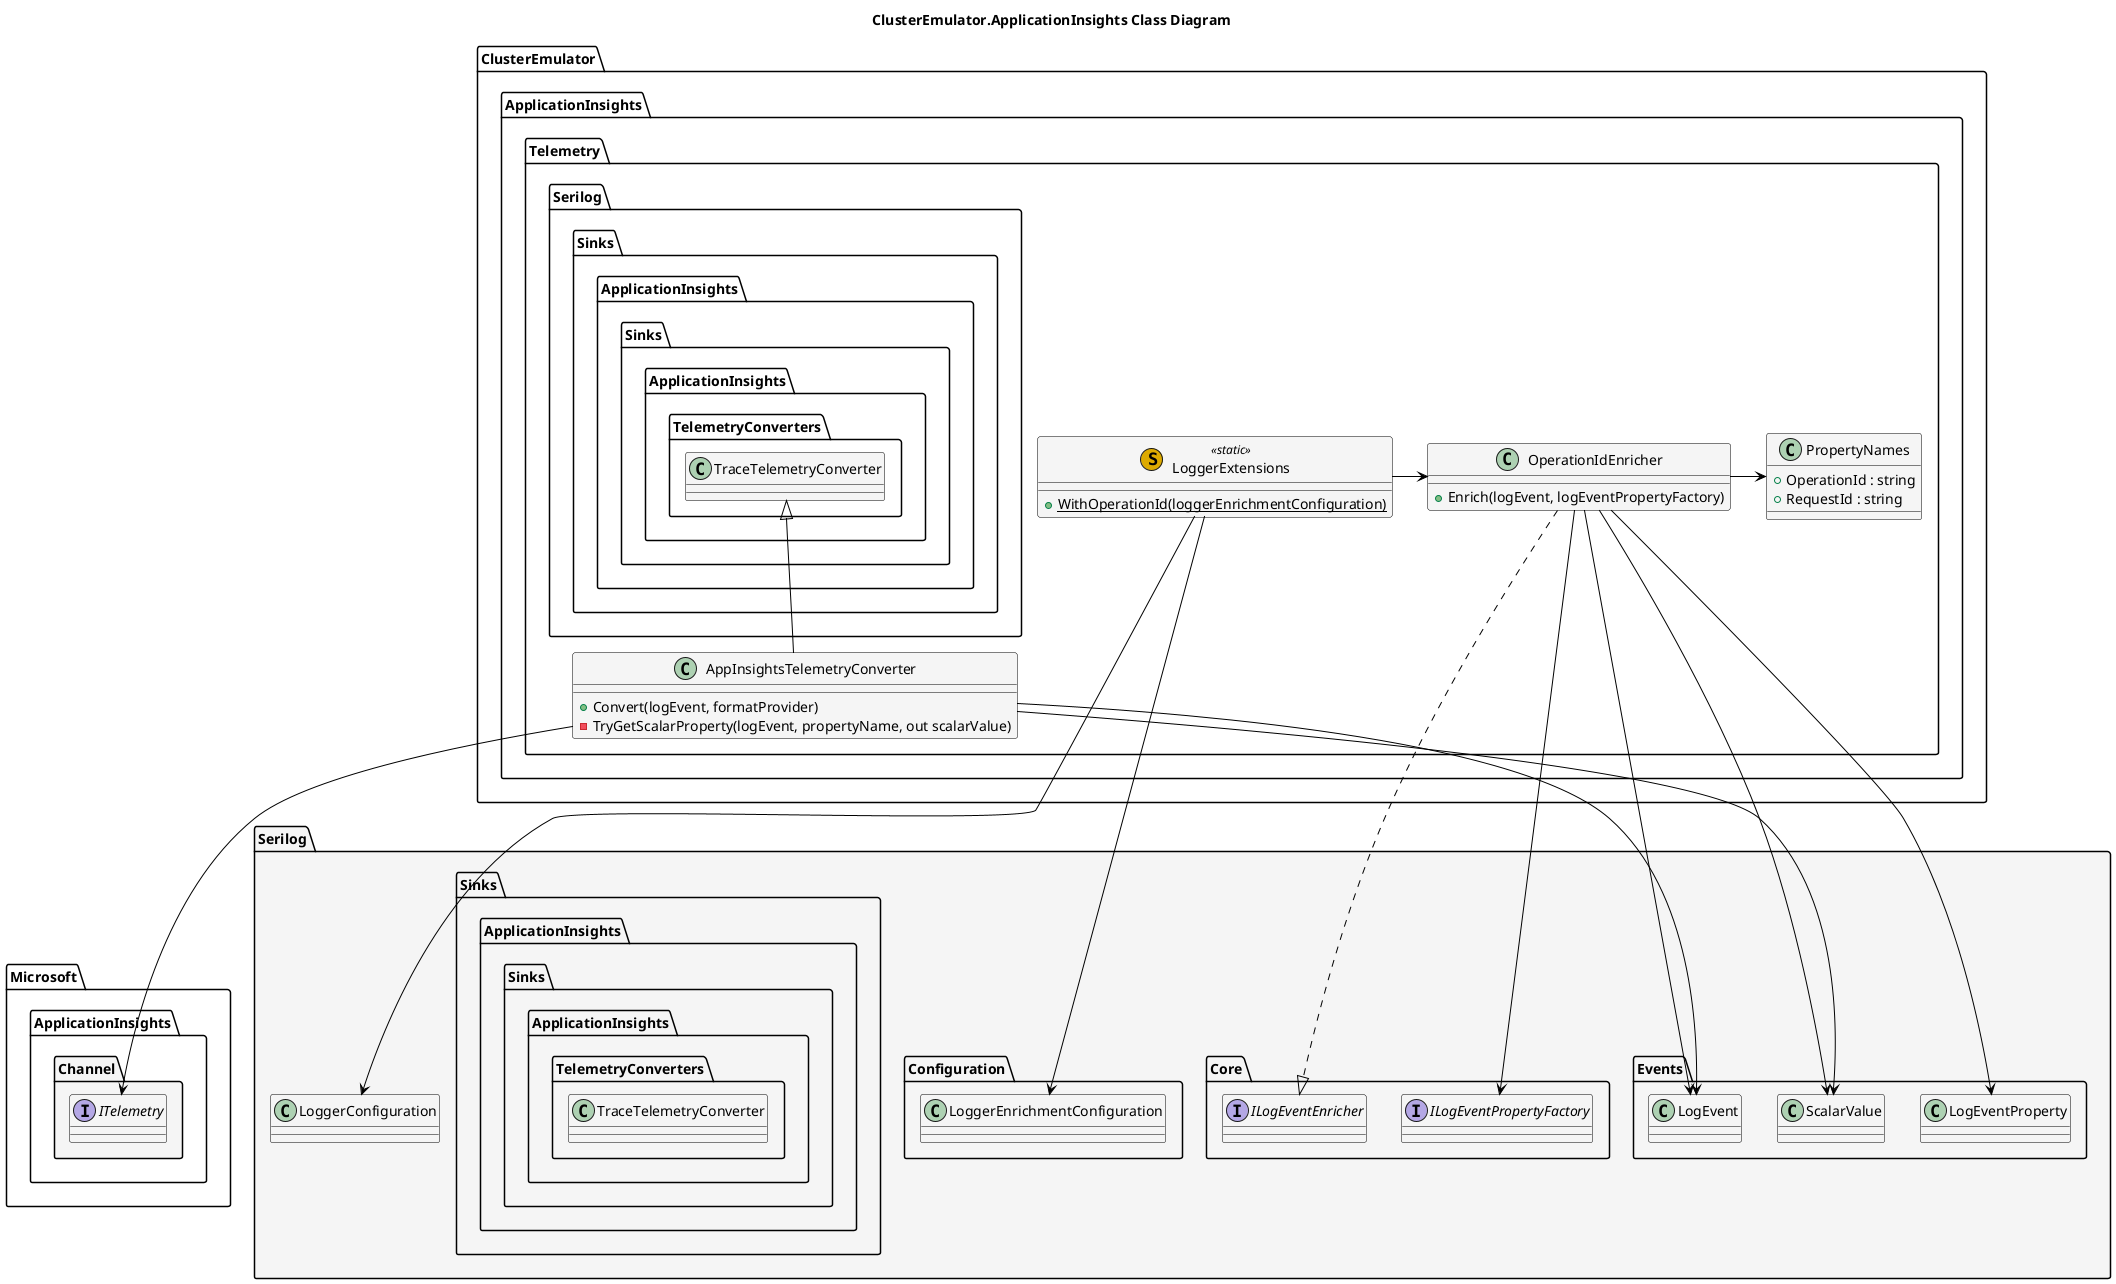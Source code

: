 @startuml

title ClusterEmulator.ApplicationInsights Class Diagram

skinparam class {
    FontName Arial
    BorderColor black
    BackgroundColor whitesmoke
    ArrowColor black
}

namespace ClusterEmulator.ApplicationInsights.Telemetry {
    class AppInsightsTelemetryConverter extends Serilog.Sinks.ApplicationInsights.Sinks.ApplicationInsights.TelemetryConverters.TraceTelemetryConverter {
        + Convert(logEvent, formatProvider)
        - TryGetScalarProperty(logEvent, propertyName, out scalarValue)
    }

    class LoggerExtensions << (S,#DDAA00) static >> {
        {static} + WithOperationId(loggerEnrichmentConfiguration)
    }

    class OperationIdEnricher {
        + Enrich(logEvent, logEventPropertyFactory)
    }

    class PropertyNames {
        + OperationId : string
        + RequestId : string
    }

    LoggerExtensions -right-> OperationIdEnricher
    OperationIdEnricher -right-> PropertyNames
}

namespace Microsoft.ApplicationInsights.Channel #whitesmoke {
    interface ITelemetry 
}

namespace Serilog #whitesmoke {
    class LoggerConfiguration
}

namespace Serilog.Core #whitesmoke {
    interface ILogEventEnricher
    interface ILogEventPropertyFactory
}

namespace Serilog.Configuration #whitesmoke {
    class LoggerEnrichmentConfiguration
}

namespace Serilog.Events #whitesmoke {
    class LogEvent
    class ScalarValue
    class LogEventProperty
}

namespace Serilog.Sinks.ApplicationInsights.Sinks.ApplicationInsights.TelemetryConverters #whitesmoke {
    class TraceTelemetryConverter
}


ClusterEmulator.ApplicationInsights.Telemetry.AppInsightsTelemetryConverter --> Microsoft.ApplicationInsights.Channel.ITelemetry
ClusterEmulator.ApplicationInsights.Telemetry.AppInsightsTelemetryConverter --> Serilog.Events.LogEvent
ClusterEmulator.ApplicationInsights.Telemetry.AppInsightsTelemetryConverter --> Serilog.Events.ScalarValue

ClusterEmulator.ApplicationInsights.Telemetry.LoggerExtensions --> Serilog.LoggerConfiguration
ClusterEmulator.ApplicationInsights.Telemetry.LoggerExtensions --> Serilog.Configuration.LoggerEnrichmentConfiguration

ClusterEmulator.ApplicationInsights.Telemetry.OperationIdEnricher --> Serilog.Core.ILogEventPropertyFactory
ClusterEmulator.ApplicationInsights.Telemetry.OperationIdEnricher ..|> Serilog.Core.ILogEventEnricher
ClusterEmulator.ApplicationInsights.Telemetry.OperationIdEnricher --> Serilog.Events.LogEvent
ClusterEmulator.ApplicationInsights.Telemetry.OperationIdEnricher --> Serilog.Events.LogEventProperty
ClusterEmulator.ApplicationInsights.Telemetry.OperationIdEnricher --> Serilog.Events.ScalarValue

@enduml
